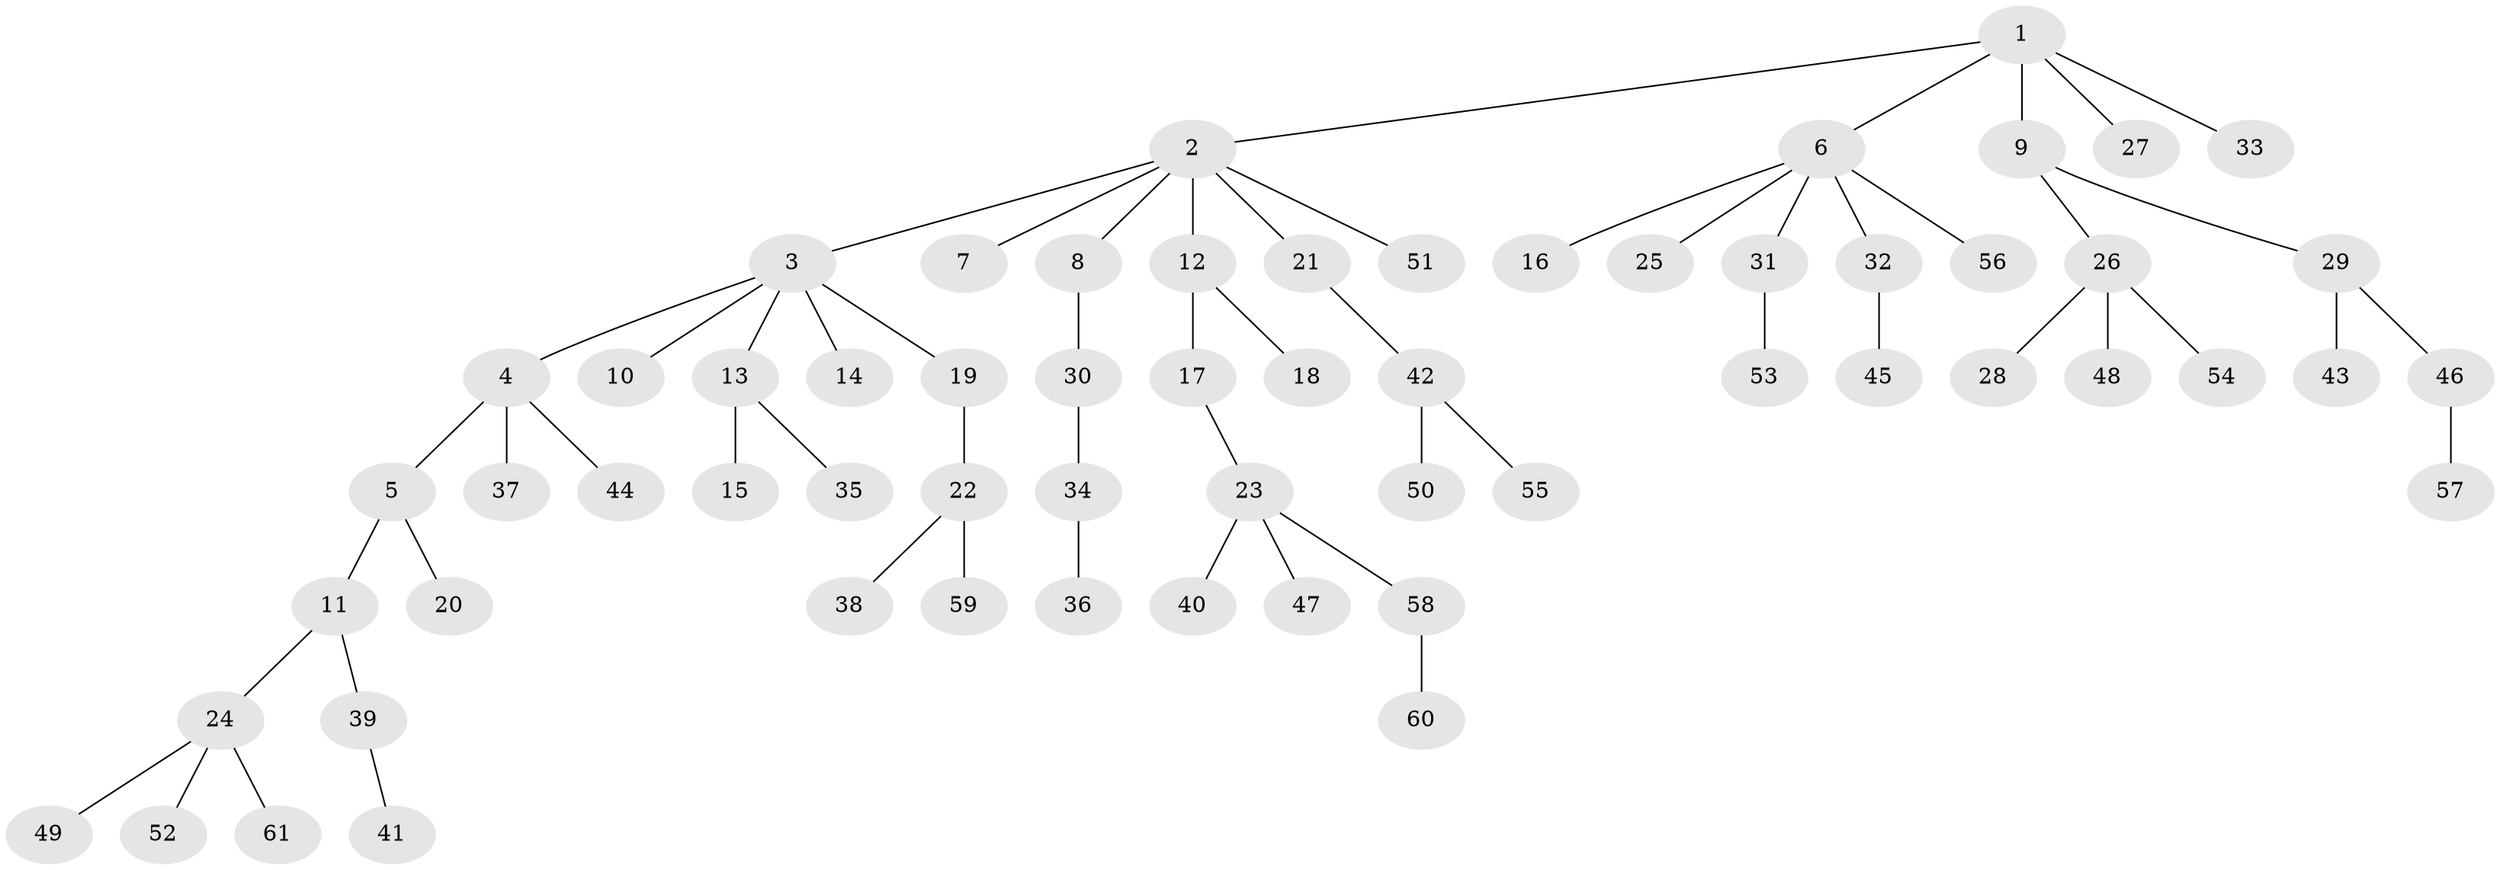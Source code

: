// Generated by graph-tools (version 1.1) at 2025/11/02/27/25 16:11:27]
// undirected, 61 vertices, 60 edges
graph export_dot {
graph [start="1"]
  node [color=gray90,style=filled];
  1;
  2;
  3;
  4;
  5;
  6;
  7;
  8;
  9;
  10;
  11;
  12;
  13;
  14;
  15;
  16;
  17;
  18;
  19;
  20;
  21;
  22;
  23;
  24;
  25;
  26;
  27;
  28;
  29;
  30;
  31;
  32;
  33;
  34;
  35;
  36;
  37;
  38;
  39;
  40;
  41;
  42;
  43;
  44;
  45;
  46;
  47;
  48;
  49;
  50;
  51;
  52;
  53;
  54;
  55;
  56;
  57;
  58;
  59;
  60;
  61;
  1 -- 2;
  1 -- 6;
  1 -- 9;
  1 -- 27;
  1 -- 33;
  2 -- 3;
  2 -- 7;
  2 -- 8;
  2 -- 12;
  2 -- 21;
  2 -- 51;
  3 -- 4;
  3 -- 10;
  3 -- 13;
  3 -- 14;
  3 -- 19;
  4 -- 5;
  4 -- 37;
  4 -- 44;
  5 -- 11;
  5 -- 20;
  6 -- 16;
  6 -- 25;
  6 -- 31;
  6 -- 32;
  6 -- 56;
  8 -- 30;
  9 -- 26;
  9 -- 29;
  11 -- 24;
  11 -- 39;
  12 -- 17;
  12 -- 18;
  13 -- 15;
  13 -- 35;
  17 -- 23;
  19 -- 22;
  21 -- 42;
  22 -- 38;
  22 -- 59;
  23 -- 40;
  23 -- 47;
  23 -- 58;
  24 -- 49;
  24 -- 52;
  24 -- 61;
  26 -- 28;
  26 -- 48;
  26 -- 54;
  29 -- 43;
  29 -- 46;
  30 -- 34;
  31 -- 53;
  32 -- 45;
  34 -- 36;
  39 -- 41;
  42 -- 50;
  42 -- 55;
  46 -- 57;
  58 -- 60;
}
